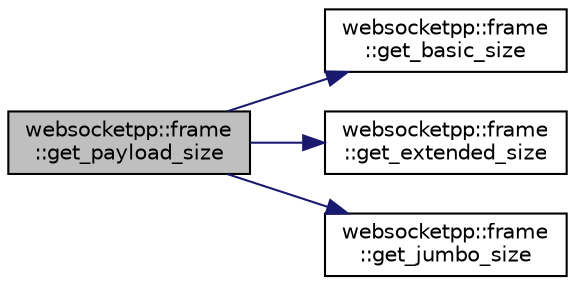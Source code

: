 digraph "websocketpp::frame::get_payload_size"
{
  edge [fontname="Helvetica",fontsize="10",labelfontname="Helvetica",labelfontsize="10"];
  node [fontname="Helvetica",fontsize="10",shape=record];
  rankdir="LR";
  Node86 [label="websocketpp::frame\l::get_payload_size",height=0.2,width=0.4,color="black", fillcolor="grey75", style="filled", fontcolor="black"];
  Node86 -> Node87 [color="midnightblue",fontsize="10",style="solid",fontname="Helvetica"];
  Node87 [label="websocketpp::frame\l::get_basic_size",height=0.2,width=0.4,color="black", fillcolor="white", style="filled",URL="$namespacewebsocketpp_1_1frame.html#a2ceb63e6a2fe19964d13363ba2bb9e15",tooltip="Extracts the raw payload length specified in the basic header. "];
  Node86 -> Node88 [color="midnightblue",fontsize="10",style="solid",fontname="Helvetica"];
  Node88 [label="websocketpp::frame\l::get_extended_size",height=0.2,width=0.4,color="black", fillcolor="white", style="filled",URL="$namespacewebsocketpp_1_1frame.html#a5ae0cc87ac44bb78c5dc41983c43a0c4",tooltip="Extract the extended size field from an extended header. "];
  Node86 -> Node89 [color="midnightblue",fontsize="10",style="solid",fontname="Helvetica"];
  Node89 [label="websocketpp::frame\l::get_jumbo_size",height=0.2,width=0.4,color="black", fillcolor="white", style="filled",URL="$namespacewebsocketpp_1_1frame.html#ac55b672bcd3baf4c5a074816f6eb035b",tooltip="Extract the jumbo size field from an extended header. "];
}
